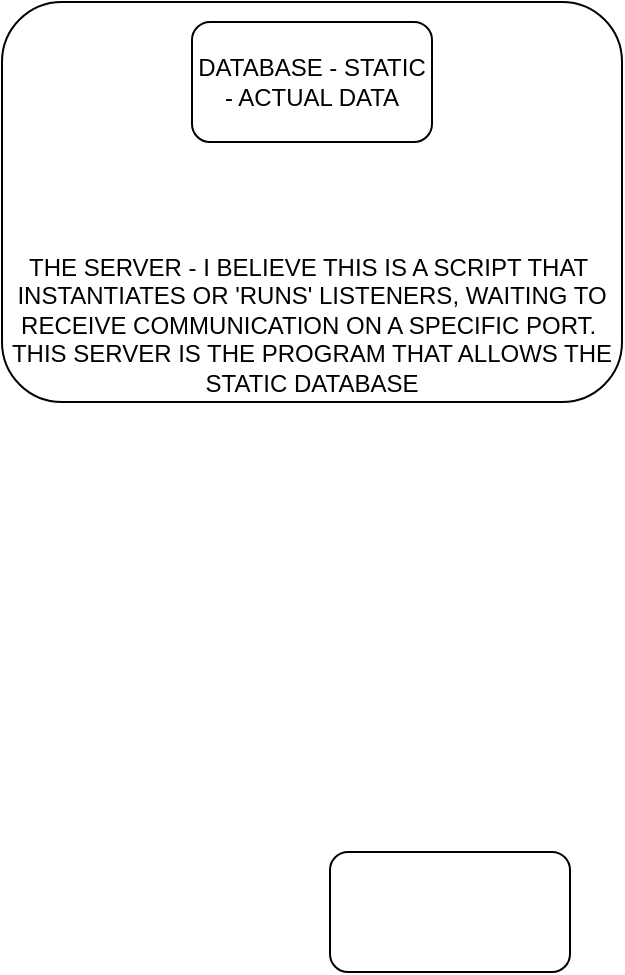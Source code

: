 <mxfile version="24.2.7" type="device">
  <diagram id="C5RBs43oDa-KdzZeNtuy" name="Page-1">
    <mxGraphModel dx="988" dy="561" grid="1" gridSize="10" guides="1" tooltips="1" connect="1" arrows="1" fold="1" page="1" pageScale="1" pageWidth="827" pageHeight="1169" math="0" shadow="0">
      <root>
        <mxCell id="WIyWlLk6GJQsqaUBKTNV-0" />
        <mxCell id="WIyWlLk6GJQsqaUBKTNV-1" parent="WIyWlLk6GJQsqaUBKTNV-0" />
        <mxCell id="Wk7fpPeWcC95KeSPL6q8-1" value="" style="rounded=1;whiteSpace=wrap;html=1;" vertex="1" parent="WIyWlLk6GJQsqaUBKTNV-1">
          <mxGeometry x="354" y="555" width="120" height="60" as="geometry" />
        </mxCell>
        <mxCell id="Wk7fpPeWcC95KeSPL6q8-2" value="THE SERVER - I BELIEVE THIS IS A SCRIPT THAT&amp;nbsp; INSTANTIATES OR &#39;RUNS&#39; LISTENERS, WAITING TO RECEIVE COMMUNICATION ON A SPECIFIC PORT.&amp;nbsp; THIS SERVER IS THE PROGRAM THAT ALLOWS THE STATIC DATABASE" style="rounded=1;whiteSpace=wrap;html=1;verticalAlign=bottom;" vertex="1" parent="WIyWlLk6GJQsqaUBKTNV-1">
          <mxGeometry x="190" y="130" width="310" height="200" as="geometry" />
        </mxCell>
        <mxCell id="Wk7fpPeWcC95KeSPL6q8-0" value="DATABASE - STATIC - ACTUAL DATA" style="rounded=1;whiteSpace=wrap;html=1;" vertex="1" parent="WIyWlLk6GJQsqaUBKTNV-1">
          <mxGeometry x="285" y="140" width="120" height="60" as="geometry" />
        </mxCell>
      </root>
    </mxGraphModel>
  </diagram>
</mxfile>
